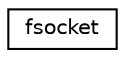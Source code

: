 digraph "Graphical Class Hierarchy"
{
  edge [fontname="Helvetica",fontsize="10",labelfontname="Helvetica",labelfontsize="10"];
  node [fontname="Helvetica",fontsize="10",shape=record];
  rankdir="LR";
  Node0 [label="fsocket",height=0.2,width=0.4,color="black", fillcolor="white", style="filled",URL="$classfsocket.html"];
}
